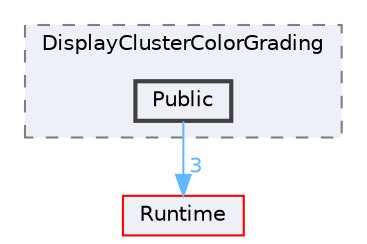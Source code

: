 digraph "Public"
{
 // INTERACTIVE_SVG=YES
 // LATEX_PDF_SIZE
  bgcolor="transparent";
  edge [fontname=Helvetica,fontsize=10,labelfontname=Helvetica,labelfontsize=10];
  node [fontname=Helvetica,fontsize=10,shape=box,height=0.2,width=0.4];
  compound=true
  subgraph clusterdir_864ca43c87afec748a6f21575c12094e {
    graph [ bgcolor="#edf0f7", pencolor="grey50", label="DisplayClusterColorGrading", fontname=Helvetica,fontsize=10 style="filled,dashed", URL="dir_864ca43c87afec748a6f21575c12094e.html",tooltip=""]
  dir_59b33e61332bd71409928c2d563940ca [label="Public", fillcolor="#edf0f7", color="grey25", style="filled,bold", URL="dir_59b33e61332bd71409928c2d563940ca.html",tooltip=""];
  }
  dir_7536b172fbd480bfd146a1b1acd6856b [label="Runtime", fillcolor="#edf0f7", color="red", style="filled", URL="dir_7536b172fbd480bfd146a1b1acd6856b.html",tooltip=""];
  dir_59b33e61332bd71409928c2d563940ca->dir_7536b172fbd480bfd146a1b1acd6856b [headlabel="3", labeldistance=1.5 headhref="dir_000881_000984.html" href="dir_000881_000984.html" color="steelblue1" fontcolor="steelblue1"];
}
